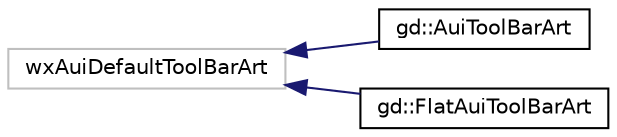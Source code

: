 digraph "Graphical Class Hierarchy"
{
  edge [fontname="Helvetica",fontsize="10",labelfontname="Helvetica",labelfontsize="10"];
  node [fontname="Helvetica",fontsize="10",shape=record];
  rankdir="LR";
  Node1 [label="wxAuiDefaultToolBarArt",height=0.2,width=0.4,color="grey75", fillcolor="white", style="filled"];
  Node1 -> Node2 [dir="back",color="midnightblue",fontsize="10",style="solid",fontname="Helvetica"];
  Node2 [label="gd::AuiToolBarArt",height=0.2,width=0.4,color="black", fillcolor="white", style="filled",URL="$classgd_1_1_aui_tool_bar_art.html"];
  Node1 -> Node3 [dir="back",color="midnightblue",fontsize="10",style="solid",fontname="Helvetica"];
  Node3 [label="gd::FlatAuiToolBarArt",height=0.2,width=0.4,color="black", fillcolor="white", style="filled",URL="$classgd_1_1_flat_aui_tool_bar_art.html"];
}
